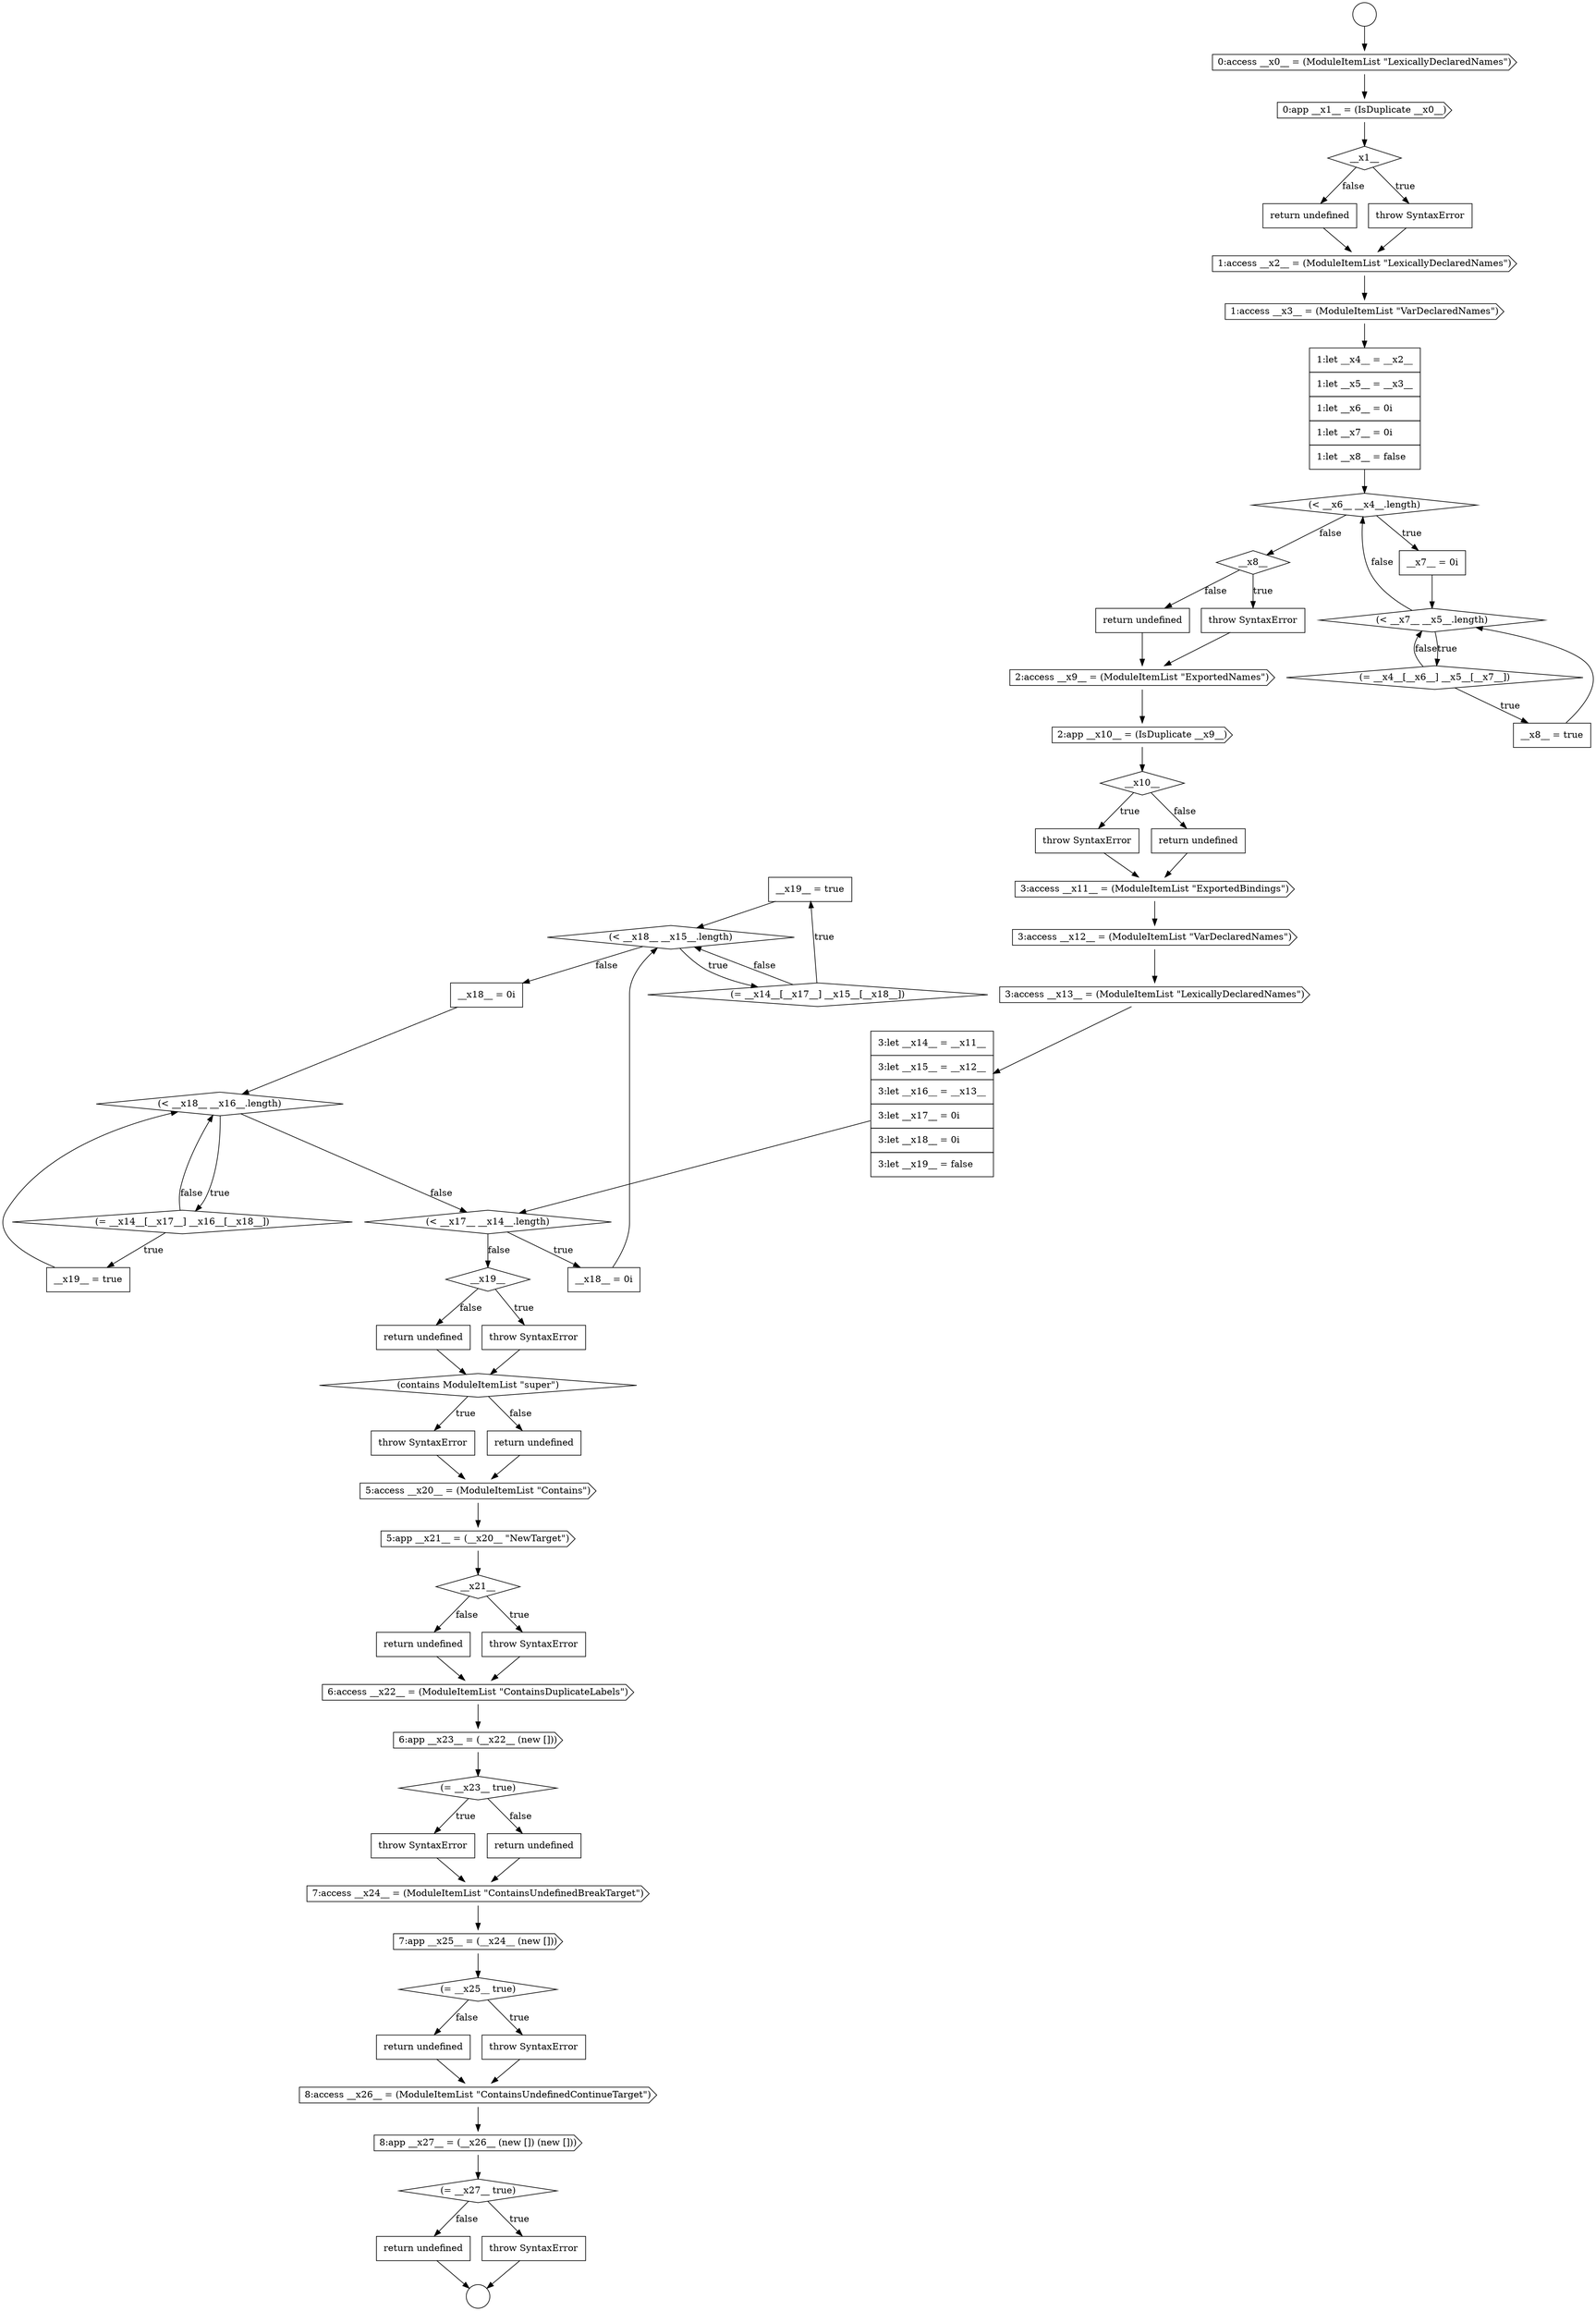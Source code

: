 digraph {
  node18459 [shape=none, margin=0, label=<<font color="black">
    <table border="0" cellborder="1" cellspacing="0" cellpadding="10">
      <tr><td align="left">__x19__ = true</td></tr>
    </table>
  </font>> color="black" fillcolor="white" style=filled]
  node18463 [shape=none, margin=0, label=<<font color="black">
    <table border="0" cellborder="1" cellspacing="0" cellpadding="10">
      <tr><td align="left">__x19__ = true</td></tr>
    </table>
  </font>> color="black" fillcolor="white" style=filled]
  node18446 [shape=cds, label=<<font color="black">2:access __x9__ = (ModuleItemList &quot;ExportedNames&quot;)</font>> color="black" fillcolor="white" style=filled]
  node18475 [shape=cds, label=<<font color="black">6:access __x22__ = (ModuleItemList &quot;ContainsDuplicateLabels&quot;)</font>> color="black" fillcolor="white" style=filled]
  node18480 [shape=cds, label=<<font color="black">7:access __x24__ = (ModuleItemList &quot;ContainsUndefinedBreakTarget&quot;)</font>> color="black" fillcolor="white" style=filled]
  node18457 [shape=diamond, label=<<font color="black">(&lt; __x18__ __x15__.length)</font>> color="black" fillcolor="white" style=filled]
  node18448 [shape=diamond, label=<<font color="black">__x10__</font>> color="black" fillcolor="white" style=filled]
  node18466 [shape=none, margin=0, label=<<font color="black">
    <table border="0" cellborder="1" cellspacing="0" cellpadding="10">
      <tr><td align="left">return undefined</td></tr>
    </table>
  </font>> color="black" fillcolor="white" style=filled]
  node18434 [shape=none, margin=0, label=<<font color="black">
    <table border="0" cellborder="1" cellspacing="0" cellpadding="10">
      <tr><td align="left">return undefined</td></tr>
    </table>
  </font>> color="black" fillcolor="white" style=filled]
  node18478 [shape=none, margin=0, label=<<font color="black">
    <table border="0" cellborder="1" cellspacing="0" cellpadding="10">
      <tr><td align="left">throw SyntaxError</td></tr>
    </table>
  </font>> color="black" fillcolor="white" style=filled]
  node18474 [shape=none, margin=0, label=<<font color="black">
    <table border="0" cellborder="1" cellspacing="0" cellpadding="10">
      <tr><td align="left">return undefined</td></tr>
    </table>
  </font>> color="black" fillcolor="white" style=filled]
  node18440 [shape=diamond, label=<<font color="black">(&lt; __x7__ __x5__.length)</font>> color="black" fillcolor="white" style=filled]
  node18442 [shape=none, margin=0, label=<<font color="black">
    <table border="0" cellborder="1" cellspacing="0" cellpadding="10">
      <tr><td align="left">__x8__ = true</td></tr>
    </table>
  </font>> color="black" fillcolor="white" style=filled]
  node18429 [shape=circle label=" " color="black" fillcolor="white" style=filled]
  node18482 [shape=diamond, label=<<font color="black">(= __x25__ true)</font>> color="black" fillcolor="white" style=filled]
  node18438 [shape=diamond, label=<<font color="black">(&lt; __x6__ __x4__.length)</font>> color="black" fillcolor="white" style=filled]
  node18437 [shape=none, margin=0, label=<<font color="black">
    <table border="0" cellborder="1" cellspacing="0" cellpadding="10">
      <tr><td align="left">1:let __x4__ = __x2__</td></tr>
      <tr><td align="left">1:let __x5__ = __x3__</td></tr>
      <tr><td align="left">1:let __x6__ = 0i</td></tr>
      <tr><td align="left">1:let __x7__ = 0i</td></tr>
      <tr><td align="left">1:let __x8__ = false</td></tr>
    </table>
  </font>> color="black" fillcolor="white" style=filled]
  node18468 [shape=none, margin=0, label=<<font color="black">
    <table border="0" cellborder="1" cellspacing="0" cellpadding="10">
      <tr><td align="left">throw SyntaxError</td></tr>
    </table>
  </font>> color="black" fillcolor="white" style=filled]
  node18486 [shape=cds, label=<<font color="black">8:app __x27__ = (__x26__ (new []) (new []))</font>> color="black" fillcolor="white" style=filled]
  node18436 [shape=cds, label=<<font color="black">1:access __x3__ = (ModuleItemList &quot;VarDeclaredNames&quot;)</font>> color="black" fillcolor="white" style=filled]
  node18469 [shape=none, margin=0, label=<<font color="black">
    <table border="0" cellborder="1" cellspacing="0" cellpadding="10">
      <tr><td align="left">return undefined</td></tr>
    </table>
  </font>> color="black" fillcolor="white" style=filled]
  node18451 [shape=cds, label=<<font color="black">3:access __x11__ = (ModuleItemList &quot;ExportedBindings&quot;)</font>> color="black" fillcolor="white" style=filled]
  node18479 [shape=none, margin=0, label=<<font color="black">
    <table border="0" cellborder="1" cellspacing="0" cellpadding="10">
      <tr><td align="left">return undefined</td></tr>
    </table>
  </font>> color="black" fillcolor="white" style=filled]
  node18445 [shape=none, margin=0, label=<<font color="black">
    <table border="0" cellborder="1" cellspacing="0" cellpadding="10">
      <tr><td align="left">return undefined</td></tr>
    </table>
  </font>> color="black" fillcolor="white" style=filled]
  node18458 [shape=diamond, label=<<font color="black">(= __x14__[__x17__] __x15__[__x18__])</font>> color="black" fillcolor="white" style=filled]
  node18432 [shape=diamond, label=<<font color="black">__x1__</font>> color="black" fillcolor="white" style=filled]
  node18471 [shape=cds, label=<<font color="black">5:app __x21__ = (__x20__ &quot;NewTarget&quot;)</font>> color="black" fillcolor="white" style=filled]
  node18441 [shape=diamond, label=<<font color="black">(= __x4__[__x6__] __x5__[__x7__])</font>> color="black" fillcolor="white" style=filled]
  node18481 [shape=cds, label=<<font color="black">7:app __x25__ = (__x24__ (new []))</font>> color="black" fillcolor="white" style=filled]
  node18433 [shape=none, margin=0, label=<<font color="black">
    <table border="0" cellborder="1" cellspacing="0" cellpadding="10">
      <tr><td align="left">throw SyntaxError</td></tr>
    </table>
  </font>> color="black" fillcolor="white" style=filled]
  node18485 [shape=cds, label=<<font color="black">8:access __x26__ = (ModuleItemList &quot;ContainsUndefinedContinueTarget&quot;)</font>> color="black" fillcolor="white" style=filled]
  node18476 [shape=cds, label=<<font color="black">6:app __x23__ = (__x22__ (new []))</font>> color="black" fillcolor="white" style=filled]
  node18452 [shape=cds, label=<<font color="black">3:access __x12__ = (ModuleItemList &quot;VarDeclaredNames&quot;)</font>> color="black" fillcolor="white" style=filled]
  node18465 [shape=none, margin=0, label=<<font color="black">
    <table border="0" cellborder="1" cellspacing="0" cellpadding="10">
      <tr><td align="left">throw SyntaxError</td></tr>
    </table>
  </font>> color="black" fillcolor="white" style=filled]
  node18462 [shape=diamond, label=<<font color="black">(= __x14__[__x17__] __x16__[__x18__])</font>> color="black" fillcolor="white" style=filled]
  node18472 [shape=diamond, label=<<font color="black">__x21__</font>> color="black" fillcolor="white" style=filled]
  node18489 [shape=none, margin=0, label=<<font color="black">
    <table border="0" cellborder="1" cellspacing="0" cellpadding="10">
      <tr><td align="left">return undefined</td></tr>
    </table>
  </font>> color="black" fillcolor="white" style=filled]
  node18455 [shape=diamond, label=<<font color="black">(&lt; __x17__ __x14__.length)</font>> color="black" fillcolor="white" style=filled]
  node18428 [shape=circle label=" " color="black" fillcolor="white" style=filled]
  node18461 [shape=diamond, label=<<font color="black">(&lt; __x18__ __x16__.length)</font>> color="black" fillcolor="white" style=filled]
  node18477 [shape=diamond, label=<<font color="black">(= __x23__ true)</font>> color="black" fillcolor="white" style=filled]
  node18484 [shape=none, margin=0, label=<<font color="black">
    <table border="0" cellborder="1" cellspacing="0" cellpadding="10">
      <tr><td align="left">return undefined</td></tr>
    </table>
  </font>> color="black" fillcolor="white" style=filled]
  node18444 [shape=none, margin=0, label=<<font color="black">
    <table border="0" cellborder="1" cellspacing="0" cellpadding="10">
      <tr><td align="left">throw SyntaxError</td></tr>
    </table>
  </font>> color="black" fillcolor="white" style=filled]
  node18431 [shape=cds, label=<<font color="black">0:app __x1__ = (IsDuplicate __x0__)</font>> color="black" fillcolor="white" style=filled]
  node18487 [shape=diamond, label=<<font color="black">(= __x27__ true)</font>> color="black" fillcolor="white" style=filled]
  node18449 [shape=none, margin=0, label=<<font color="black">
    <table border="0" cellborder="1" cellspacing="0" cellpadding="10">
      <tr><td align="left">throw SyntaxError</td></tr>
    </table>
  </font>> color="black" fillcolor="white" style=filled]
  node18473 [shape=none, margin=0, label=<<font color="black">
    <table border="0" cellborder="1" cellspacing="0" cellpadding="10">
      <tr><td align="left">throw SyntaxError</td></tr>
    </table>
  </font>> color="black" fillcolor="white" style=filled]
  node18439 [shape=none, margin=0, label=<<font color="black">
    <table border="0" cellborder="1" cellspacing="0" cellpadding="10">
      <tr><td align="left">__x7__ = 0i</td></tr>
    </table>
  </font>> color="black" fillcolor="white" style=filled]
  node18488 [shape=none, margin=0, label=<<font color="black">
    <table border="0" cellborder="1" cellspacing="0" cellpadding="10">
      <tr><td align="left">throw SyntaxError</td></tr>
    </table>
  </font>> color="black" fillcolor="white" style=filled]
  node18456 [shape=none, margin=0, label=<<font color="black">
    <table border="0" cellborder="1" cellspacing="0" cellpadding="10">
      <tr><td align="left">__x18__ = 0i</td></tr>
    </table>
  </font>> color="black" fillcolor="white" style=filled]
  node18443 [shape=diamond, label=<<font color="black">__x8__</font>> color="black" fillcolor="white" style=filled]
  node18460 [shape=none, margin=0, label=<<font color="black">
    <table border="0" cellborder="1" cellspacing="0" cellpadding="10">
      <tr><td align="left">__x18__ = 0i</td></tr>
    </table>
  </font>> color="black" fillcolor="white" style=filled]
  node18430 [shape=cds, label=<<font color="black">0:access __x0__ = (ModuleItemList &quot;LexicallyDeclaredNames&quot;)</font>> color="black" fillcolor="white" style=filled]
  node18454 [shape=none, margin=0, label=<<font color="black">
    <table border="0" cellborder="1" cellspacing="0" cellpadding="10">
      <tr><td align="left">3:let __x14__ = __x11__</td></tr>
      <tr><td align="left">3:let __x15__ = __x12__</td></tr>
      <tr><td align="left">3:let __x16__ = __x13__</td></tr>
      <tr><td align="left">3:let __x17__ = 0i</td></tr>
      <tr><td align="left">3:let __x18__ = 0i</td></tr>
      <tr><td align="left">3:let __x19__ = false</td></tr>
    </table>
  </font>> color="black" fillcolor="white" style=filled]
  node18447 [shape=cds, label=<<font color="black">2:app __x10__ = (IsDuplicate __x9__)</font>> color="black" fillcolor="white" style=filled]
  node18464 [shape=diamond, label=<<font color="black">__x19__</font>> color="black" fillcolor="white" style=filled]
  node18483 [shape=none, margin=0, label=<<font color="black">
    <table border="0" cellborder="1" cellspacing="0" cellpadding="10">
      <tr><td align="left">throw SyntaxError</td></tr>
    </table>
  </font>> color="black" fillcolor="white" style=filled]
  node18470 [shape=cds, label=<<font color="black">5:access __x20__ = (ModuleItemList &quot;Contains&quot;)</font>> color="black" fillcolor="white" style=filled]
  node18453 [shape=cds, label=<<font color="black">3:access __x13__ = (ModuleItemList &quot;LexicallyDeclaredNames&quot;)</font>> color="black" fillcolor="white" style=filled]
  node18450 [shape=none, margin=0, label=<<font color="black">
    <table border="0" cellborder="1" cellspacing="0" cellpadding="10">
      <tr><td align="left">return undefined</td></tr>
    </table>
  </font>> color="black" fillcolor="white" style=filled]
  node18435 [shape=cds, label=<<font color="black">1:access __x2__ = (ModuleItemList &quot;LexicallyDeclaredNames&quot;)</font>> color="black" fillcolor="white" style=filled]
  node18467 [shape=diamond, label=<<font color="black">(contains ModuleItemList &quot;super&quot;)</font>> color="black" fillcolor="white" style=filled]
  node18442 -> node18440 [ color="black"]
  node18479 -> node18480 [ color="black"]
  node18489 -> node18429 [ color="black"]
  node18449 -> node18451 [ color="black"]
  node18443 -> node18444 [label=<<font color="black">true</font>> color="black"]
  node18443 -> node18445 [label=<<font color="black">false</font>> color="black"]
  node18453 -> node18454 [ color="black"]
  node18451 -> node18452 [ color="black"]
  node18437 -> node18438 [ color="black"]
  node18466 -> node18467 [ color="black"]
  node18458 -> node18459 [label=<<font color="black">true</font>> color="black"]
  node18458 -> node18457 [label=<<font color="black">false</font>> color="black"]
  node18428 -> node18430 [ color="black"]
  node18441 -> node18442 [label=<<font color="black">true</font>> color="black"]
  node18441 -> node18440 [label=<<font color="black">false</font>> color="black"]
  node18486 -> node18487 [ color="black"]
  node18478 -> node18480 [ color="black"]
  node18450 -> node18451 [ color="black"]
  node18444 -> node18446 [ color="black"]
  node18430 -> node18431 [ color="black"]
  node18472 -> node18473 [label=<<font color="black">true</font>> color="black"]
  node18472 -> node18474 [label=<<font color="black">false</font>> color="black"]
  node18476 -> node18477 [ color="black"]
  node18435 -> node18436 [ color="black"]
  node18438 -> node18439 [label=<<font color="black">true</font>> color="black"]
  node18438 -> node18443 [label=<<font color="black">false</font>> color="black"]
  node18460 -> node18461 [ color="black"]
  node18431 -> node18432 [ color="black"]
  node18447 -> node18448 [ color="black"]
  node18459 -> node18457 [ color="black"]
  node18465 -> node18467 [ color="black"]
  node18432 -> node18433 [label=<<font color="black">true</font>> color="black"]
  node18432 -> node18434 [label=<<font color="black">false</font>> color="black"]
  node18470 -> node18471 [ color="black"]
  node18457 -> node18458 [label=<<font color="black">true</font>> color="black"]
  node18457 -> node18460 [label=<<font color="black">false</font>> color="black"]
  node18461 -> node18462 [label=<<font color="black">true</font>> color="black"]
  node18461 -> node18455 [label=<<font color="black">false</font>> color="black"]
  node18474 -> node18475 [ color="black"]
  node18468 -> node18470 [ color="black"]
  node18473 -> node18475 [ color="black"]
  node18469 -> node18470 [ color="black"]
  node18454 -> node18455 [ color="black"]
  node18462 -> node18463 [label=<<font color="black">true</font>> color="black"]
  node18462 -> node18461 [label=<<font color="black">false</font>> color="black"]
  node18484 -> node18485 [ color="black"]
  node18482 -> node18483 [label=<<font color="black">true</font>> color="black"]
  node18482 -> node18484 [label=<<font color="black">false</font>> color="black"]
  node18463 -> node18461 [ color="black"]
  node18485 -> node18486 [ color="black"]
  node18481 -> node18482 [ color="black"]
  node18464 -> node18465 [label=<<font color="black">true</font>> color="black"]
  node18464 -> node18466 [label=<<font color="black">false</font>> color="black"]
  node18487 -> node18488 [label=<<font color="black">true</font>> color="black"]
  node18487 -> node18489 [label=<<font color="black">false</font>> color="black"]
  node18475 -> node18476 [ color="black"]
  node18480 -> node18481 [ color="black"]
  node18448 -> node18449 [label=<<font color="black">true</font>> color="black"]
  node18448 -> node18450 [label=<<font color="black">false</font>> color="black"]
  node18434 -> node18435 [ color="black"]
  node18439 -> node18440 [ color="black"]
  node18445 -> node18446 [ color="black"]
  node18471 -> node18472 [ color="black"]
  node18456 -> node18457 [ color="black"]
  node18440 -> node18441 [label=<<font color="black">true</font>> color="black"]
  node18440 -> node18438 [label=<<font color="black">false</font>> color="black"]
  node18483 -> node18485 [ color="black"]
  node18436 -> node18437 [ color="black"]
  node18477 -> node18478 [label=<<font color="black">true</font>> color="black"]
  node18477 -> node18479 [label=<<font color="black">false</font>> color="black"]
  node18455 -> node18456 [label=<<font color="black">true</font>> color="black"]
  node18455 -> node18464 [label=<<font color="black">false</font>> color="black"]
  node18446 -> node18447 [ color="black"]
  node18452 -> node18453 [ color="black"]
  node18488 -> node18429 [ color="black"]
  node18433 -> node18435 [ color="black"]
  node18467 -> node18468 [label=<<font color="black">true</font>> color="black"]
  node18467 -> node18469 [label=<<font color="black">false</font>> color="black"]
}
